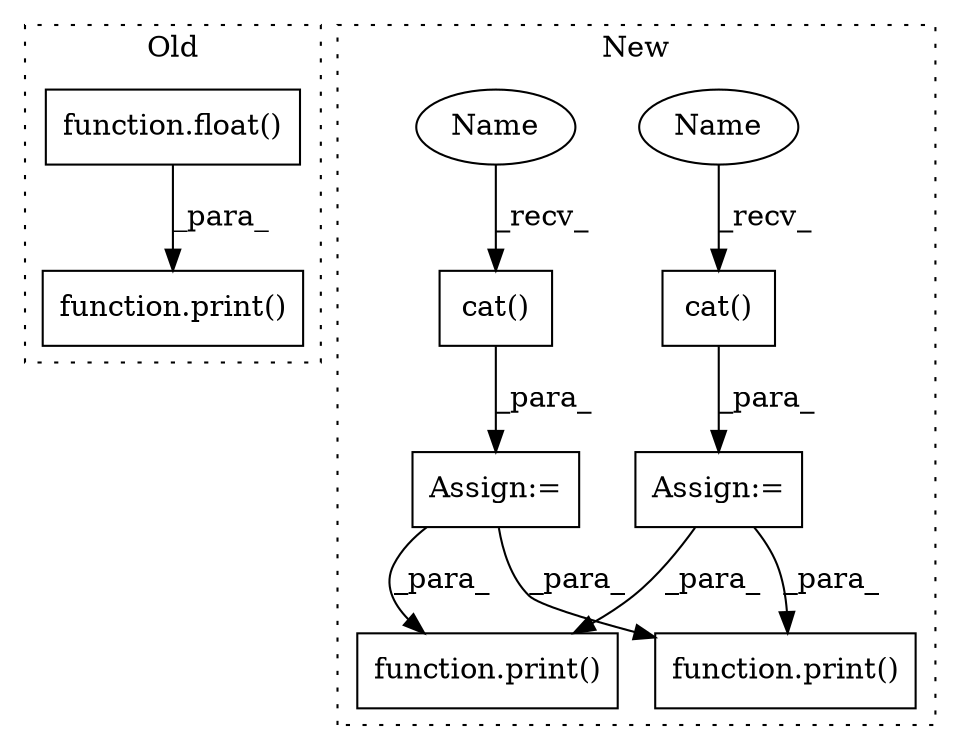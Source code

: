 digraph G {
subgraph cluster0 {
1 [label="function.float()" a="75" s="1492,1629" l="6,1" shape="box"];
5 [label="function.print()" a="75" s="1639,1676" l="6,1" shape="box"];
label = "Old";
style="dotted";
}
subgraph cluster1 {
2 [label="cat()" a="75" s="1540,1581" l="10,1" shape="box"];
3 [label="Assign:=" a="68" s="1597" l="3" shape="box"];
4 [label="function.print()" a="75" s="2030,2109" l="6,1" shape="box"];
6 [label="cat()" a="75" s="1444,1520" l="10,1" shape="box"];
7 [label="function.print()" a="75" s="2119,2182" l="6,1" shape="box"];
8 [label="Assign:=" a="68" s="1441" l="3" shape="box"];
9 [label="Name" a="87" s="1444" l="5" shape="ellipse"];
10 [label="Name" a="87" s="1540" l="5" shape="ellipse"];
label = "New";
style="dotted";
}
1 -> 5 [label="_para_"];
2 -> 3 [label="_para_"];
3 -> 7 [label="_para_"];
3 -> 4 [label="_para_"];
6 -> 8 [label="_para_"];
8 -> 7 [label="_para_"];
8 -> 4 [label="_para_"];
9 -> 6 [label="_recv_"];
10 -> 2 [label="_recv_"];
}